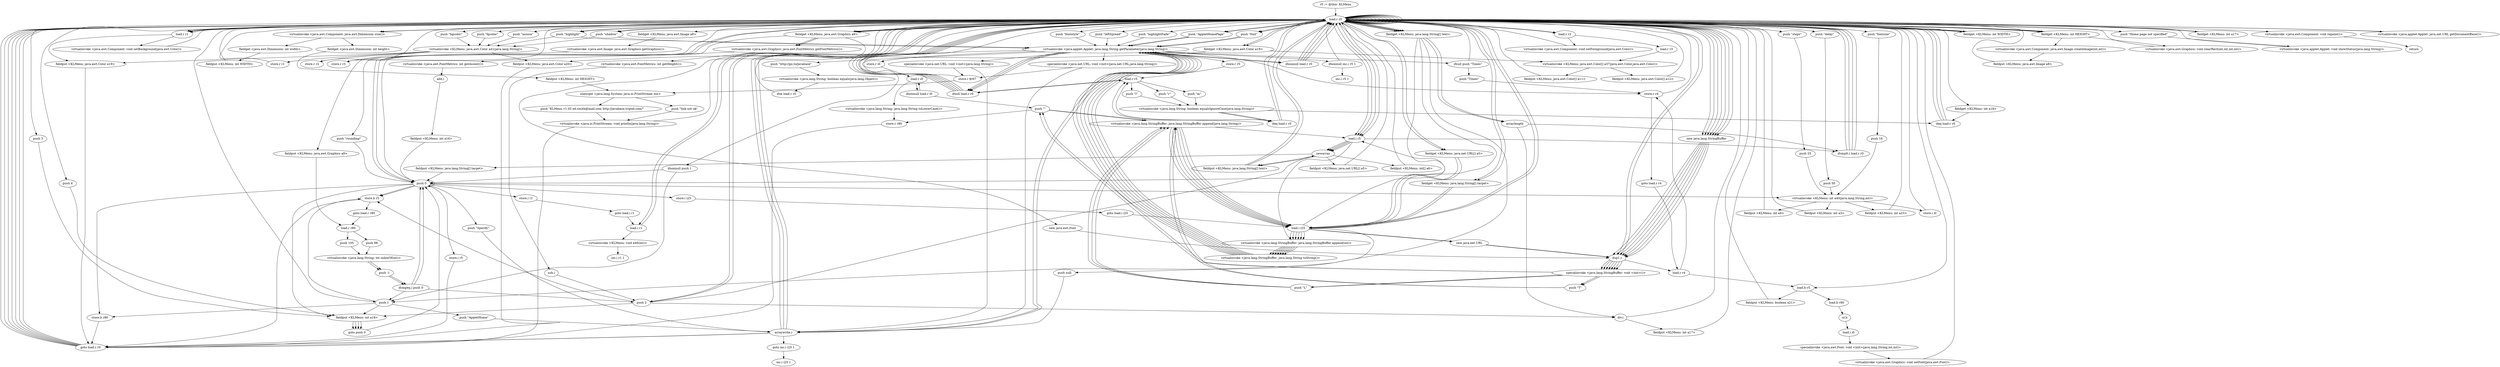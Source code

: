 digraph "" {
    "r0 := @this: KLMenu"
    "load.r r0"
    "r0 := @this: KLMenu"->"load.r r0";
    "load.r r0"->"load.r r0";
    "virtualinvoke <java.awt.Component: java.awt.Dimension size()>"
    "load.r r0"->"virtualinvoke <java.awt.Component: java.awt.Dimension size()>";
    "fieldget <java.awt.Dimension: int width>"
    "virtualinvoke <java.awt.Component: java.awt.Dimension size()>"->"fieldget <java.awt.Dimension: int width>";
    "fieldput <KLMenu: int WIDTH>"
    "fieldget <java.awt.Dimension: int width>"->"fieldput <KLMenu: int WIDTH>";
    "fieldput <KLMenu: int WIDTH>"->"load.r r0";
    "load.r r0"->"load.r r0";
    "load.r r0"->"virtualinvoke <java.awt.Component: java.awt.Dimension size()>";
    "fieldget <java.awt.Dimension: int height>"
    "virtualinvoke <java.awt.Component: java.awt.Dimension size()>"->"fieldget <java.awt.Dimension: int height>";
    "fieldput <KLMenu: int HEIGHT>"
    "fieldget <java.awt.Dimension: int height>"->"fieldput <KLMenu: int HEIGHT>";
    "staticget <java.lang.System: java.io.PrintStream out>"
    "fieldput <KLMenu: int HEIGHT>"->"staticget <java.lang.System: java.io.PrintStream out>";
    "push \"KLMenu v1.03 ed.smith@mail.com http://javabase.tripod.com/\""
    "staticget <java.lang.System: java.io.PrintStream out>"->"push \"KLMenu v1.03 ed.smith@mail.com http://javabase.tripod.com/\"";
    "virtualinvoke <java.io.PrintStream: void println(java.lang.String)>"
    "push \"KLMenu v1.03 ed.smith@mail.com http://javabase.tripod.com/\""->"virtualinvoke <java.io.PrintStream: void println(java.lang.String)>";
    "virtualinvoke <java.io.PrintStream: void println(java.lang.String)>"->"load.r r0";
    "push \"bgcolor\""
    "load.r r0"->"push \"bgcolor\"";
    "virtualinvoke <KLMenu: java.awt.Color a41(java.lang.String)>"
    "push \"bgcolor\""->"virtualinvoke <KLMenu: java.awt.Color a41(java.lang.String)>";
    "store.r r1"
    "virtualinvoke <KLMenu: java.awt.Color a41(java.lang.String)>"->"store.r r1";
    "store.r r1"->"load.r r0";
    "push \"fgcolor\""
    "load.r r0"->"push \"fgcolor\"";
    "push \"fgcolor\""->"virtualinvoke <KLMenu: java.awt.Color a41(java.lang.String)>";
    "store.r r2"
    "virtualinvoke <KLMenu: java.awt.Color a41(java.lang.String)>"->"store.r r2";
    "store.r r2"->"load.r r0";
    "push \"mouse\""
    "load.r r0"->"push \"mouse\"";
    "push \"mouse\""->"virtualinvoke <KLMenu: java.awt.Color a41(java.lang.String)>";
    "store.r r3"
    "virtualinvoke <KLMenu: java.awt.Color a41(java.lang.String)>"->"store.r r3";
    "store.r r3"->"load.r r0";
    "push \"highlight\""
    "load.r r0"->"push \"highlight\"";
    "virtualinvoke <java.applet.Applet: java.lang.String getParameter(java.lang.String)>"
    "push \"highlight\""->"virtualinvoke <java.applet.Applet: java.lang.String getParameter(java.lang.String)>";
    "ifnonnull load.r r0"
    "virtualinvoke <java.applet.Applet: java.lang.String getParameter(java.lang.String)>"->"ifnonnull load.r r0";
    "ifnonnull load.r r0"->"load.r r0";
    "load.r r1"
    "load.r r0"->"load.r r1";
    "fieldput <KLMenu: java.awt.Color a19>"
    "load.r r1"->"fieldput <KLMenu: java.awt.Color a19>";
    "goto load.r r0"
    "fieldput <KLMenu: java.awt.Color a19>"->"goto load.r r0";
    "goto load.r r0"->"load.r r0";
    "push \"shadow\""
    "load.r r0"->"push \"shadow\"";
    "push \"shadow\""->"virtualinvoke <java.applet.Applet: java.lang.String getParameter(java.lang.String)>";
    "virtualinvoke <java.applet.Applet: java.lang.String getParameter(java.lang.String)>"->"ifnonnull load.r r0";
    "ifnonnull load.r r0"->"load.r r0";
    "load.r r0"->"load.r r0";
    "fieldget <KLMenu: java.awt.Color a19>"
    "load.r r0"->"fieldget <KLMenu: java.awt.Color a19>";
    "fieldput <KLMenu: java.awt.Color a20>"
    "fieldget <KLMenu: java.awt.Color a19>"->"fieldput <KLMenu: java.awt.Color a20>";
    "fieldput <KLMenu: java.awt.Color a20>"->"goto load.r r0";
    "goto load.r r0"->"load.r r0";
    "load.r r0"->"load.r r0";
    "push \"steps\""
    "load.r r0"->"push \"steps\"";
    "push 25"
    "push \"steps\""->"push 25";
    "virtualinvoke <KLMenu: int a40(java.lang.String,int)>"
    "push 25"->"virtualinvoke <KLMenu: int a40(java.lang.String,int)>";
    "fieldput <KLMenu: int a4>"
    "virtualinvoke <KLMenu: int a40(java.lang.String,int)>"->"fieldput <KLMenu: int a4>";
    "fieldput <KLMenu: int a4>"->"load.r r0";
    "load.r r0"->"load.r r0";
    "push \"delay\""
    "load.r r0"->"push \"delay\"";
    "push 50"
    "push \"delay\""->"push 50";
    "push 50"->"virtualinvoke <KLMenu: int a40(java.lang.String,int)>";
    "fieldput <KLMenu: int a3>"
    "virtualinvoke <KLMenu: int a40(java.lang.String,int)>"->"fieldput <KLMenu: int a3>";
    "fieldput <KLMenu: int a3>"->"load.r r0";
    "load.r r0"->"load.r r0";
    "push \"rounding\""
    "load.r r0"->"push \"rounding\"";
    "push 0"
    "push \"rounding\""->"push 0";
    "push 0"->"virtualinvoke <KLMenu: int a40(java.lang.String,int)>";
    "fieldput <KLMenu: int a23>"
    "virtualinvoke <KLMenu: int a40(java.lang.String,int)>"->"fieldput <KLMenu: int a23>";
    "fieldput <KLMenu: int a23>"->"load.r r0";
    "push \"font\""
    "load.r r0"->"push \"font\"";
    "push \"font\""->"virtualinvoke <java.applet.Applet: java.lang.String getParameter(java.lang.String)>";
    "ifnull push \"Times\""
    "virtualinvoke <java.applet.Applet: java.lang.String getParameter(java.lang.String)>"->"ifnull push \"Times\"";
    "ifnull push \"Times\""->"load.r r0";
    "load.r r0"->"push \"font\"";
    "push \"font\""->"virtualinvoke <java.applet.Applet: java.lang.String getParameter(java.lang.String)>";
    "store.r r4"
    "virtualinvoke <java.applet.Applet: java.lang.String getParameter(java.lang.String)>"->"store.r r4";
    "goto load.r r4"
    "store.r r4"->"goto load.r r4";
    "load.r r4"
    "goto load.r r4"->"load.r r4";
    "load.r r4"->"store.r r4";
    "store.r r4"->"load.r r0";
    "push \"fontstyle\""
    "load.r r0"->"push \"fontstyle\"";
    "push \"fontstyle\""->"virtualinvoke <java.applet.Applet: java.lang.String getParameter(java.lang.String)>";
    "store.r i0"
    "virtualinvoke <java.applet.Applet: java.lang.String getParameter(java.lang.String)>"->"store.r i0";
    "load.r i0"
    "store.r i0"->"load.r i0";
    "ifnonnull load.r i0"
    "load.r i0"->"ifnonnull load.r i0";
    "push \"\""
    "ifnonnull load.r i0"->"push \"\"";
    "store.r r80"
    "push \"\""->"store.r r80";
    "store.r r80"->"goto load.r r0";
    "goto load.r r0"->"load.r r0";
    "push \"fontsize\""
    "load.r r0"->"push \"fontsize\"";
    "push 16"
    "push \"fontsize\""->"push 16";
    "push 16"->"virtualinvoke <KLMenu: int a40(java.lang.String,int)>";
    "store.i i0"
    "virtualinvoke <KLMenu: int a40(java.lang.String,int)>"->"store.i i0";
    "store.i i0"->"load.r r0";
    "push \"leftSpread\""
    "load.r r0"->"push \"leftSpread\"";
    "push \"leftSpread\""->"virtualinvoke <java.applet.Applet: java.lang.String getParameter(java.lang.String)>";
    "ifnonnull push 1"
    "virtualinvoke <java.applet.Applet: java.lang.String getParameter(java.lang.String)>"->"ifnonnull push 1";
    "ifnonnull push 1"->"push 0";
    "store.b r5"
    "push 0"->"store.b r5";
    "store.b r5"->"goto load.r r0";
    "goto load.r r0"->"load.r r0";
    "load.b r5"
    "load.r r0"->"load.b r5";
    "fieldput <KLMenu: boolean a21>"
    "load.b r5"->"fieldput <KLMenu: boolean a21>";
    "fieldput <KLMenu: boolean a21>"->"load.r r0";
    "push \"highlightFade\""
    "load.r r0"->"push \"highlightFade\"";
    "push \"highlightFade\""->"virtualinvoke <java.applet.Applet: java.lang.String getParameter(java.lang.String)>";
    "store.r r5"
    "virtualinvoke <java.applet.Applet: java.lang.String getParameter(java.lang.String)>"->"store.r r5";
    "load.r r5"
    "store.r r5"->"load.r r5";
    "ifnull load.r r0"
    "load.r r5"->"ifnull load.r r0";
    "ifnull load.r r0"->"load.r r5";
    "push \"l\""
    "load.r r5"->"push \"l\"";
    "virtualinvoke <java.lang.String: boolean equalsIgnoreCase(java.lang.String)>"
    "push \"l\""->"virtualinvoke <java.lang.String: boolean equalsIgnoreCase(java.lang.String)>";
    "ifeq load.r r5"
    "virtualinvoke <java.lang.String: boolean equalsIgnoreCase(java.lang.String)>"->"ifeq load.r r5";
    "ifeq load.r r5"->"load.r r0";
    "push 1"
    "load.r r0"->"push 1";
    "fieldput <KLMenu: int a18>"
    "push 1"->"fieldput <KLMenu: int a18>";
    "goto push 0"
    "fieldput <KLMenu: int a18>"->"goto push 0";
    "goto push 0"->"push 0";
    "store.i r5"
    "push 0"->"store.i r5";
    "store.i r5"->"goto load.r r0";
    "goto load.r r0"->"load.r r0";
    "new java.lang.StringBuffer"
    "load.r r0"->"new java.lang.StringBuffer";
    "dup1.r"
    "new java.lang.StringBuffer"->"dup1.r";
    "specialinvoke <java.lang.StringBuffer: void <init>()>"
    "dup1.r"->"specialinvoke <java.lang.StringBuffer: void <init>()>";
    "specialinvoke <java.lang.StringBuffer: void <init>()>"->"push \"\"";
    "virtualinvoke <java.lang.StringBuffer: java.lang.StringBuffer append(java.lang.String)>"
    "push \"\""->"virtualinvoke <java.lang.StringBuffer: java.lang.StringBuffer append(java.lang.String)>";
    "load.i r5"
    "virtualinvoke <java.lang.StringBuffer: java.lang.StringBuffer append(java.lang.String)>"->"load.i r5";
    "virtualinvoke <java.lang.StringBuffer: java.lang.StringBuffer append(int)>"
    "load.i r5"->"virtualinvoke <java.lang.StringBuffer: java.lang.StringBuffer append(int)>";
    "virtualinvoke <java.lang.StringBuffer: java.lang.String toString()>"
    "virtualinvoke <java.lang.StringBuffer: java.lang.StringBuffer append(int)>"->"virtualinvoke <java.lang.StringBuffer: java.lang.String toString()>";
    "virtualinvoke <java.lang.StringBuffer: java.lang.String toString()>"->"virtualinvoke <java.applet.Applet: java.lang.String getParameter(java.lang.String)>";
    "ifnonnull inc.i r5 1"
    "virtualinvoke <java.applet.Applet: java.lang.String getParameter(java.lang.String)>"->"ifnonnull inc.i r5 1";
    "ifnonnull inc.i r5 1"->"load.r r0";
    "load.r r0"->"load.i r5";
    "newarray"
    "load.i r5"->"newarray";
    "fieldput <KLMenu: java.lang.String[] text>"
    "newarray"->"fieldput <KLMenu: java.lang.String[] text>";
    "fieldput <KLMenu: java.lang.String[] text>"->"load.r r0";
    "load.r r0"->"load.i r5";
    "load.i r5"->"newarray";
    "fieldput <KLMenu: java.net.URL[] a5>"
    "newarray"->"fieldput <KLMenu: java.net.URL[] a5>";
    "fieldput <KLMenu: java.net.URL[] a5>"->"load.r r0";
    "load.r r0"->"load.i r5";
    "load.i r5"->"newarray";
    "fieldput <KLMenu: int[] a6>"
    "newarray"->"fieldput <KLMenu: int[] a6>";
    "fieldput <KLMenu: int[] a6>"->"load.r r0";
    "load.r r0"->"load.i r5";
    "load.i r5"->"newarray";
    "fieldput <KLMenu: java.lang.String[] target>"
    "newarray"->"fieldput <KLMenu: java.lang.String[] target>";
    "fieldput <KLMenu: java.lang.String[] target>"->"push 0";
    "store.i i25"
    "push 0"->"store.i i25";
    "goto load.i i25"
    "store.i i25"->"goto load.i i25";
    "load.i i25"
    "goto load.i i25"->"load.i i25";
    "load.i i25"->"load.i r5";
    "ifcmplt.i load.r r0"
    "load.i r5"->"ifcmplt.i load.r r0";
    "ifcmplt.i load.r r0"->"load.r r0";
    "load.r r0"->"load.r r0";
    "load.r r0"->"load.r r0";
    "fieldget <KLMenu: int WIDTH>"
    "load.r r0"->"fieldget <KLMenu: int WIDTH>";
    "fieldget <KLMenu: int WIDTH>"->"load.r r0";
    "fieldget <KLMenu: int HEIGHT>"
    "load.r r0"->"fieldget <KLMenu: int HEIGHT>";
    "virtualinvoke <java.awt.Component: java.awt.Image createImage(int,int)>"
    "fieldget <KLMenu: int HEIGHT>"->"virtualinvoke <java.awt.Component: java.awt.Image createImage(int,int)>";
    "fieldput <KLMenu: java.awt.Image a8>"
    "virtualinvoke <java.awt.Component: java.awt.Image createImage(int,int)>"->"fieldput <KLMenu: java.awt.Image a8>";
    "fieldput <KLMenu: java.awt.Image a8>"->"load.r r0";
    "load.r r0"->"load.r r0";
    "fieldget <KLMenu: java.awt.Image a8>"
    "load.r r0"->"fieldget <KLMenu: java.awt.Image a8>";
    "virtualinvoke <java.awt.Image: java.awt.Graphics getGraphics()>"
    "fieldget <KLMenu: java.awt.Image a8>"->"virtualinvoke <java.awt.Image: java.awt.Graphics getGraphics()>";
    "fieldput <KLMenu: java.awt.Graphics a9>"
    "virtualinvoke <java.awt.Image: java.awt.Graphics getGraphics()>"->"fieldput <KLMenu: java.awt.Graphics a9>";
    "load.r r80"
    "fieldput <KLMenu: java.awt.Graphics a9>"->"load.r r80";
    "push 105"
    "load.r r80"->"push 105";
    "virtualinvoke <java.lang.String: int indexOf(int)>"
    "push 105"->"virtualinvoke <java.lang.String: int indexOf(int)>";
    "push -1"
    "virtualinvoke <java.lang.String: int indexOf(int)>"->"push -1";
    "ifcmpeq.i push 0"
    "push -1"->"ifcmpeq.i push 0";
    "push 2"
    "ifcmpeq.i push 0"->"push 2";
    "push 2"->"store.b r5";
    "goto load.r r80"
    "store.b r5"->"goto load.r r80";
    "goto load.r r80"->"load.r r80";
    "push 98"
    "load.r r80"->"push 98";
    "push 98"->"virtualinvoke <java.lang.String: int indexOf(int)>";
    "virtualinvoke <java.lang.String: int indexOf(int)>"->"push -1";
    "push -1"->"ifcmpeq.i push 0";
    "ifcmpeq.i push 0"->"push 1";
    "store.b r80"
    "push 1"->"store.b r80";
    "store.b r80"->"goto load.r r0";
    "goto load.r r0"->"load.r r0";
    "fieldget <KLMenu: java.awt.Graphics a9>"
    "load.r r0"->"fieldget <KLMenu: java.awt.Graphics a9>";
    "new java.awt.Font"
    "fieldget <KLMenu: java.awt.Graphics a9>"->"new java.awt.Font";
    "new java.awt.Font"->"dup1.r";
    "dup1.r"->"load.r r4";
    "load.r r4"->"load.b r5";
    "load.b r80"
    "load.b r5"->"load.b r80";
    "or.b"
    "load.b r80"->"or.b";
    "load.i i0"
    "or.b"->"load.i i0";
    "specialinvoke <java.awt.Font: void <init>(java.lang.String,int,int)>"
    "load.i i0"->"specialinvoke <java.awt.Font: void <init>(java.lang.String,int,int)>";
    "virtualinvoke <java.awt.Graphics: void setFont(java.awt.Font)>"
    "specialinvoke <java.awt.Font: void <init>(java.lang.String,int,int)>"->"virtualinvoke <java.awt.Graphics: void setFont(java.awt.Font)>";
    "virtualinvoke <java.awt.Graphics: void setFont(java.awt.Font)>"->"load.r r0";
    "load.r r0"->"load.r r1";
    "virtualinvoke <java.awt.Component: void setBackground(java.awt.Color)>"
    "load.r r1"->"virtualinvoke <java.awt.Component: void setBackground(java.awt.Color)>";
    "virtualinvoke <java.awt.Component: void setBackground(java.awt.Color)>"->"load.r r0";
    "load.r r2"
    "load.r r0"->"load.r r2";
    "virtualinvoke <java.awt.Component: void setForeground(java.awt.Color)>"
    "load.r r2"->"virtualinvoke <java.awt.Component: void setForeground(java.awt.Color)>";
    "virtualinvoke <java.awt.Component: void setForeground(java.awt.Color)>"->"load.r r0";
    "push \"AppletHomePage\""
    "load.r r0"->"push \"AppletHomePage\"";
    "push \"AppletHomePage\""->"virtualinvoke <java.applet.Applet: java.lang.String getParameter(java.lang.String)>";
    "virtualinvoke <java.applet.Applet: java.lang.String getParameter(java.lang.String)>"->"ifnull load.r r0";
    "ifnull load.r r0"->"load.r r0";
    "load.r r0"->"push \"AppletHomePage\"";
    "push \"AppletHomePage\""->"virtualinvoke <java.applet.Applet: java.lang.String getParameter(java.lang.String)>";
    "push \"http://go.to/javabase\""
    "virtualinvoke <java.applet.Applet: java.lang.String getParameter(java.lang.String)>"->"push \"http://go.to/javabase\"";
    "virtualinvoke <java.lang.String: boolean equals(java.lang.Object)>"
    "push \"http://go.to/javabase\""->"virtualinvoke <java.lang.String: boolean equals(java.lang.Object)>";
    "ifne load.r r0"
    "virtualinvoke <java.lang.String: boolean equals(java.lang.Object)>"->"ifne load.r r0";
    "ifne load.r r0"->"load.r r0";
    "load.r r0"->"push 2";
    "push 2"->"newarray";
    "newarray"->"fieldput <KLMenu: java.lang.String[] text>";
    "fieldput <KLMenu: java.lang.String[] text>"->"load.r r0";
    "fieldget <KLMenu: java.lang.String[] text>"
    "load.r r0"->"fieldget <KLMenu: java.lang.String[] text>";
    "fieldget <KLMenu: java.lang.String[] text>"->"push 0";
    "push \"Specify\""
    "push 0"->"push \"Specify\"";
    "arraywrite.r"
    "push \"Specify\""->"arraywrite.r";
    "arraywrite.r"->"load.r r0";
    "load.r r0"->"fieldget <KLMenu: java.lang.String[] text>";
    "fieldget <KLMenu: java.lang.String[] text>"->"push 1";
    "push \"AppletHome\""
    "push 1"->"push \"AppletHome\"";
    "push \"AppletHome\""->"arraywrite.r";
    "arraywrite.r"->"load.r r0";
    "push \"Home page not specified\""
    "load.r r0"->"push \"Home page not specified\"";
    "virtualinvoke <java.applet.Applet: void showStatus(java.lang.String)>"
    "push \"Home page not specified\""->"virtualinvoke <java.applet.Applet: void showStatus(java.lang.String)>";
    "virtualinvoke <java.applet.Applet: void showStatus(java.lang.String)>"->"load.r r0";
    "load.r r0"->"load.r r0";
    "load.r r0"->"load.r r2";
    "load.r r3"
    "load.r r2"->"load.r r3";
    "virtualinvoke <KLMenu: java.awt.Color[] a37(java.awt.Color,java.awt.Color)>"
    "load.r r3"->"virtualinvoke <KLMenu: java.awt.Color[] a37(java.awt.Color,java.awt.Color)>";
    "fieldput <KLMenu: java.awt.Color[] a11>"
    "virtualinvoke <KLMenu: java.awt.Color[] a37(java.awt.Color,java.awt.Color)>"->"fieldput <KLMenu: java.awt.Color[] a11>";
    "fieldput <KLMenu: java.awt.Color[] a11>"->"load.r r0";
    "fieldget <KLMenu: int a18>"
    "load.r r0"->"fieldget <KLMenu: int a18>";
    "ifeq load.r r0"
    "fieldget <KLMenu: int a18>"->"ifeq load.r r0";
    "ifeq load.r r0"->"load.r r0";
    "load.r r0"->"load.r r0";
    "load.r r0"->"load.r r1";
    "load.r r1"->"load.r r0";
    "load.r r0"->"fieldget <KLMenu: java.awt.Color a19>";
    "fieldget <KLMenu: java.awt.Color a19>"->"virtualinvoke <KLMenu: java.awt.Color[] a37(java.awt.Color,java.awt.Color)>";
    "fieldput <KLMenu: java.awt.Color[] a12>"
    "virtualinvoke <KLMenu: java.awt.Color[] a37(java.awt.Color,java.awt.Color)>"->"fieldput <KLMenu: java.awt.Color[] a12>";
    "fieldput <KLMenu: java.awt.Color[] a12>"->"load.r r0";
    "load.r r0"->"fieldget <KLMenu: java.awt.Graphics a9>";
    "fieldget <KLMenu: java.awt.Graphics a9>"->"push 0";
    "push 0"->"push 0";
    "push 0"->"load.r r0";
    "load.r r0"->"fieldget <KLMenu: int WIDTH>";
    "fieldget <KLMenu: int WIDTH>"->"load.r r0";
    "load.r r0"->"fieldget <KLMenu: int HEIGHT>";
    "virtualinvoke <java.awt.Graphics: void clearRect(int,int,int,int)>"
    "fieldget <KLMenu: int HEIGHT>"->"virtualinvoke <java.awt.Graphics: void clearRect(int,int,int,int)>";
    "virtualinvoke <java.awt.Graphics: void clearRect(int,int,int,int)>"->"load.r r0";
    "load.r r0"->"load.r r0";
    "load.r r0"->"fieldget <KLMenu: int HEIGHT>";
    "fieldget <KLMenu: int HEIGHT>"->"load.r r0";
    "load.r r0"->"fieldget <KLMenu: java.lang.String[] text>";
    "arraylength"
    "fieldget <KLMenu: java.lang.String[] text>"->"arraylength";
    "div.i"
    "arraylength"->"div.i";
    "fieldput <KLMenu: int a17>"
    "div.i"->"fieldput <KLMenu: int a17>";
    "fieldput <KLMenu: int a17>"->"load.r r0";
    "load.r r0"->"load.r r0";
    "fieldget <KLMenu: int a17>"
    "load.r r0"->"fieldget <KLMenu: int a17>";
    "fieldget <KLMenu: int a17>"->"load.r r0";
    "load.r r0"->"fieldget <KLMenu: java.awt.Graphics a9>";
    "virtualinvoke <java.awt.Graphics: java.awt.FontMetrics getFontMetrics()>"
    "fieldget <KLMenu: java.awt.Graphics a9>"->"virtualinvoke <java.awt.Graphics: java.awt.FontMetrics getFontMetrics()>";
    "virtualinvoke <java.awt.FontMetrics: int getHeight()>"
    "virtualinvoke <java.awt.Graphics: java.awt.FontMetrics getFontMetrics()>"->"virtualinvoke <java.awt.FontMetrics: int getHeight()>";
    "sub.i"
    "virtualinvoke <java.awt.FontMetrics: int getHeight()>"->"sub.i";
    "sub.i"->"push 2";
    "push 2"->"div.i";
    "div.i"->"load.r r0";
    "load.r r0"->"fieldget <KLMenu: java.awt.Graphics a9>";
    "fieldget <KLMenu: java.awt.Graphics a9>"->"virtualinvoke <java.awt.Graphics: java.awt.FontMetrics getFontMetrics()>";
    "virtualinvoke <java.awt.FontMetrics: int getAscent()>"
    "virtualinvoke <java.awt.Graphics: java.awt.FontMetrics getFontMetrics()>"->"virtualinvoke <java.awt.FontMetrics: int getAscent()>";
    "add.i"
    "virtualinvoke <java.awt.FontMetrics: int getAscent()>"->"add.i";
    "fieldput <KLMenu: int a16>"
    "add.i"->"fieldput <KLMenu: int a16>";
    "fieldput <KLMenu: int a16>"->"push 0";
    "store.i r1"
    "push 0"->"store.i r1";
    "goto load.i r1"
    "store.i r1"->"goto load.i r1";
    "load.i r1"
    "goto load.i r1"->"load.i r1";
    "load.i r1"->"load.r r0";
    "load.r r0"->"fieldget <KLMenu: java.lang.String[] text>";
    "fieldget <KLMenu: java.lang.String[] text>"->"arraylength";
    "arraylength"->"ifcmplt.i load.r r0";
    "ifcmplt.i load.r r0"->"load.r r0";
    "virtualinvoke <java.awt.Component: void repaint()>"
    "load.r r0"->"virtualinvoke <java.awt.Component: void repaint()>";
    "return"
    "virtualinvoke <java.awt.Component: void repaint()>"->"return";
    "ifcmplt.i load.r r0"->"load.r r0";
    "load.r r0"->"load.i r1";
    "virtualinvoke <KLMenu: void a46(int)>"
    "load.i r1"->"virtualinvoke <KLMenu: void a46(int)>";
    "inc.i r1 1"
    "virtualinvoke <KLMenu: void a46(int)>"->"inc.i r1 1";
    "ifcmpeq.i push 0"->"push 0";
    "push 0"->"store.b r80";
    "ifcmpeq.i push 0"->"push 0";
    "push 0"->"store.b r5";
    "ifcmplt.i load.r r0"->"load.r r0";
    "load.r r0"->"fieldget <KLMenu: java.lang.String[] text>";
    "fieldget <KLMenu: java.lang.String[] text>"->"load.i i25";
    "load.i i25"->"load.r r0";
    "load.r r0"->"new java.lang.StringBuffer";
    "new java.lang.StringBuffer"->"dup1.r";
    "dup1.r"->"specialinvoke <java.lang.StringBuffer: void <init>()>";
    "specialinvoke <java.lang.StringBuffer: void <init>()>"->"push \"\"";
    "push \"\""->"virtualinvoke <java.lang.StringBuffer: java.lang.StringBuffer append(java.lang.String)>";
    "virtualinvoke <java.lang.StringBuffer: java.lang.StringBuffer append(java.lang.String)>"->"load.i i25";
    "load.i i25"->"virtualinvoke <java.lang.StringBuffer: java.lang.StringBuffer append(int)>";
    "virtualinvoke <java.lang.StringBuffer: java.lang.StringBuffer append(int)>"->"virtualinvoke <java.lang.StringBuffer: java.lang.String toString()>";
    "virtualinvoke <java.lang.StringBuffer: java.lang.String toString()>"->"virtualinvoke <java.applet.Applet: java.lang.String getParameter(java.lang.String)>";
    "virtualinvoke <java.applet.Applet: java.lang.String getParameter(java.lang.String)>"->"arraywrite.r";
    "arraywrite.r"->"load.r r0";
    "load.r r0"->"new java.lang.StringBuffer";
    "new java.lang.StringBuffer"->"dup1.r";
    "dup1.r"->"specialinvoke <java.lang.StringBuffer: void <init>()>";
    "push \"L\""
    "specialinvoke <java.lang.StringBuffer: void <init>()>"->"push \"L\"";
    "push \"L\""->"virtualinvoke <java.lang.StringBuffer: java.lang.StringBuffer append(java.lang.String)>";
    "virtualinvoke <java.lang.StringBuffer: java.lang.StringBuffer append(java.lang.String)>"->"load.i i25";
    "load.i i25"->"virtualinvoke <java.lang.StringBuffer: java.lang.StringBuffer append(int)>";
    "virtualinvoke <java.lang.StringBuffer: java.lang.StringBuffer append(int)>"->"virtualinvoke <java.lang.StringBuffer: java.lang.String toString()>";
    "virtualinvoke <java.lang.StringBuffer: java.lang.String toString()>"->"virtualinvoke <java.applet.Applet: java.lang.String getParameter(java.lang.String)>";
    "virtualinvoke <java.applet.Applet: java.lang.String getParameter(java.lang.String)>"->"ifnull load.r r0";
    "ifnull load.r r0"->"load.r r0";
    "fieldget <KLMenu: java.net.URL[] a5>"
    "load.r r0"->"fieldget <KLMenu: java.net.URL[] a5>";
    "fieldget <KLMenu: java.net.URL[] a5>"->"load.i i25";
    "new java.net.URL"
    "load.i i25"->"new java.net.URL";
    "new java.net.URL"->"dup1.r";
    "dup1.r"->"load.r r0";
    "load.r r0"->"new java.lang.StringBuffer";
    "new java.lang.StringBuffer"->"dup1.r";
    "dup1.r"->"specialinvoke <java.lang.StringBuffer: void <init>()>";
    "specialinvoke <java.lang.StringBuffer: void <init>()>"->"push \"L\"";
    "push \"L\""->"virtualinvoke <java.lang.StringBuffer: java.lang.StringBuffer append(java.lang.String)>";
    "virtualinvoke <java.lang.StringBuffer: java.lang.StringBuffer append(java.lang.String)>"->"load.i i25";
    "load.i i25"->"virtualinvoke <java.lang.StringBuffer: java.lang.StringBuffer append(int)>";
    "virtualinvoke <java.lang.StringBuffer: java.lang.StringBuffer append(int)>"->"virtualinvoke <java.lang.StringBuffer: java.lang.String toString()>";
    "virtualinvoke <java.lang.StringBuffer: java.lang.String toString()>"->"virtualinvoke <java.applet.Applet: java.lang.String getParameter(java.lang.String)>";
    "specialinvoke <java.net.URL: void <init>(java.lang.String)>"
    "virtualinvoke <java.applet.Applet: java.lang.String getParameter(java.lang.String)>"->"specialinvoke <java.net.URL: void <init>(java.lang.String)>";
    "specialinvoke <java.net.URL: void <init>(java.lang.String)>"->"arraywrite.r";
    "arraywrite.r"->"goto load.r r0";
    "goto load.r r0"->"load.r r0";
    "load.r r0"->"new java.lang.StringBuffer";
    "new java.lang.StringBuffer"->"dup1.r";
    "dup1.r"->"specialinvoke <java.lang.StringBuffer: void <init>()>";
    "push \"T\""
    "specialinvoke <java.lang.StringBuffer: void <init>()>"->"push \"T\"";
    "push \"T\""->"virtualinvoke <java.lang.StringBuffer: java.lang.StringBuffer append(java.lang.String)>";
    "virtualinvoke <java.lang.StringBuffer: java.lang.StringBuffer append(java.lang.String)>"->"load.i i25";
    "load.i i25"->"virtualinvoke <java.lang.StringBuffer: java.lang.StringBuffer append(int)>";
    "virtualinvoke <java.lang.StringBuffer: java.lang.StringBuffer append(int)>"->"virtualinvoke <java.lang.StringBuffer: java.lang.String toString()>";
    "virtualinvoke <java.lang.StringBuffer: java.lang.String toString()>"->"virtualinvoke <java.applet.Applet: java.lang.String getParameter(java.lang.String)>";
    "virtualinvoke <java.applet.Applet: java.lang.String getParameter(java.lang.String)>"->"ifnull load.r r0";
    "ifnull load.r r0"->"load.r r0";
    "fieldget <KLMenu: java.lang.String[] target>"
    "load.r r0"->"fieldget <KLMenu: java.lang.String[] target>";
    "fieldget <KLMenu: java.lang.String[] target>"->"load.i i25";
    "load.i i25"->"load.r r0";
    "load.r r0"->"new java.lang.StringBuffer";
    "new java.lang.StringBuffer"->"dup1.r";
    "dup1.r"->"specialinvoke <java.lang.StringBuffer: void <init>()>";
    "specialinvoke <java.lang.StringBuffer: void <init>()>"->"push \"T\"";
    "push \"T\""->"virtualinvoke <java.lang.StringBuffer: java.lang.StringBuffer append(java.lang.String)>";
    "virtualinvoke <java.lang.StringBuffer: java.lang.StringBuffer append(java.lang.String)>"->"load.i i25";
    "load.i i25"->"virtualinvoke <java.lang.StringBuffer: java.lang.StringBuffer append(int)>";
    "virtualinvoke <java.lang.StringBuffer: java.lang.StringBuffer append(int)>"->"virtualinvoke <java.lang.StringBuffer: java.lang.String toString()>";
    "virtualinvoke <java.lang.StringBuffer: java.lang.String toString()>"->"virtualinvoke <java.applet.Applet: java.lang.String getParameter(java.lang.String)>";
    "virtualinvoke <java.applet.Applet: java.lang.String getParameter(java.lang.String)>"->"arraywrite.r";
    "goto inc.i i25 1"
    "arraywrite.r"->"goto inc.i i25 1";
    "inc.i i25 1"
    "goto inc.i i25 1"->"inc.i i25 1";
    "ifnull load.r r0"->"load.r r0";
    "load.r r0"->"fieldget <KLMenu: java.lang.String[] target>";
    "fieldget <KLMenu: java.lang.String[] target>"->"load.i i25";
    "push null"
    "load.i i25"->"push null";
    "push null"->"arraywrite.r";
    "store.r $r67"
    "specialinvoke <java.net.URL: void <init>(java.lang.String)>"->"store.r $r67";
    "store.r $r67"->"load.r r0";
    "load.r r0"->"fieldget <KLMenu: java.net.URL[] a5>";
    "fieldget <KLMenu: java.net.URL[] a5>"->"load.i i25";
    "load.i i25"->"new java.net.URL";
    "new java.net.URL"->"dup1.r";
    "dup1.r"->"load.r r0";
    "virtualinvoke <java.applet.Applet: java.net.URL getDocumentBase()>"
    "load.r r0"->"virtualinvoke <java.applet.Applet: java.net.URL getDocumentBase()>";
    "virtualinvoke <java.applet.Applet: java.net.URL getDocumentBase()>"->"load.r r0";
    "load.r r0"->"new java.lang.StringBuffer";
    "new java.lang.StringBuffer"->"dup1.r";
    "dup1.r"->"specialinvoke <java.lang.StringBuffer: void <init>()>";
    "specialinvoke <java.lang.StringBuffer: void <init>()>"->"push \"L\"";
    "push \"L\""->"virtualinvoke <java.lang.StringBuffer: java.lang.StringBuffer append(java.lang.String)>";
    "virtualinvoke <java.lang.StringBuffer: java.lang.StringBuffer append(java.lang.String)>"->"load.i i25";
    "load.i i25"->"virtualinvoke <java.lang.StringBuffer: java.lang.StringBuffer append(int)>";
    "virtualinvoke <java.lang.StringBuffer: java.lang.StringBuffer append(int)>"->"virtualinvoke <java.lang.StringBuffer: java.lang.String toString()>";
    "virtualinvoke <java.lang.StringBuffer: java.lang.String toString()>"->"virtualinvoke <java.applet.Applet: java.lang.String getParameter(java.lang.String)>";
    "specialinvoke <java.net.URL: void <init>(java.net.URL,java.lang.String)>"
    "virtualinvoke <java.applet.Applet: java.lang.String getParameter(java.lang.String)>"->"specialinvoke <java.net.URL: void <init>(java.net.URL,java.lang.String)>";
    "specialinvoke <java.net.URL: void <init>(java.net.URL,java.lang.String)>"->"arraywrite.r";
    "arraywrite.r"->"goto load.r r0";
    "specialinvoke <java.net.URL: void <init>(java.net.URL,java.lang.String)>"->"store.r $r67";
    "store.r $r67"->"staticget <java.lang.System: java.io.PrintStream out>";
    "push \"link not ok\""
    "staticget <java.lang.System: java.io.PrintStream out>"->"push \"link not ok\"";
    "push \"link not ok\""->"virtualinvoke <java.io.PrintStream: void println(java.lang.String)>";
    "virtualinvoke <java.io.PrintStream: void println(java.lang.String)>"->"goto load.r r0";
    "inc.i r5 1"
    "ifnonnull inc.i r5 1"->"inc.i r5 1";
    "ifeq load.r r5"->"load.r r5";
    "push \"r\""
    "load.r r5"->"push \"r\"";
    "push \"r\""->"virtualinvoke <java.lang.String: boolean equalsIgnoreCase(java.lang.String)>";
    "virtualinvoke <java.lang.String: boolean equalsIgnoreCase(java.lang.String)>"->"ifeq load.r r5";
    "ifeq load.r r5"->"load.r r0";
    "load.r r0"->"push 2";
    "push 2"->"fieldput <KLMenu: int a18>";
    "fieldput <KLMenu: int a18>"->"goto push 0";
    "ifeq load.r r5"->"load.r r5";
    "push \"m\""
    "load.r r5"->"push \"m\"";
    "push \"m\""->"virtualinvoke <java.lang.String: boolean equalsIgnoreCase(java.lang.String)>";
    "virtualinvoke <java.lang.String: boolean equalsIgnoreCase(java.lang.String)>"->"ifeq load.r r0";
    "ifeq load.r r0"->"load.r r0";
    "push 3"
    "load.r r0"->"push 3";
    "push 3"->"fieldput <KLMenu: int a18>";
    "fieldput <KLMenu: int a18>"->"goto push 0";
    "ifeq load.r r0"->"load.r r0";
    "push 4"
    "load.r r0"->"push 4";
    "push 4"->"fieldput <KLMenu: int a18>";
    "fieldput <KLMenu: int a18>"->"goto push 0";
    "ifnull load.r r0"->"load.r r0";
    "load.r r0"->"push 0";
    "push 0"->"fieldput <KLMenu: int a18>";
    "ifnonnull push 1"->"push 1";
    "push 1"->"store.b r5";
    "ifnonnull load.r i0"->"load.r i0";
    "virtualinvoke <java.lang.String: java.lang.String toLowerCase()>"
    "load.r i0"->"virtualinvoke <java.lang.String: java.lang.String toLowerCase()>";
    "virtualinvoke <java.lang.String: java.lang.String toLowerCase()>"->"store.r r80";
    "push \"Times\""
    "ifnull push \"Times\""->"push \"Times\"";
    "push \"Times\""->"store.r r4";
    "ifnonnull load.r r0"->"load.r r0";
    "load.r r0"->"load.r r0";
    "load.r r0"->"push \"shadow\"";
    "push \"shadow\""->"virtualinvoke <KLMenu: java.awt.Color a41(java.lang.String)>";
    "virtualinvoke <KLMenu: java.awt.Color a41(java.lang.String)>"->"fieldput <KLMenu: java.awt.Color a20>";
    "ifnonnull load.r r0"->"load.r r0";
    "load.r r0"->"load.r r0";
    "load.r r0"->"push \"highlight\"";
    "push \"highlight\""->"virtualinvoke <KLMenu: java.awt.Color a41(java.lang.String)>";
    "virtualinvoke <KLMenu: java.awt.Color a41(java.lang.String)>"->"fieldput <KLMenu: java.awt.Color a19>";
}
